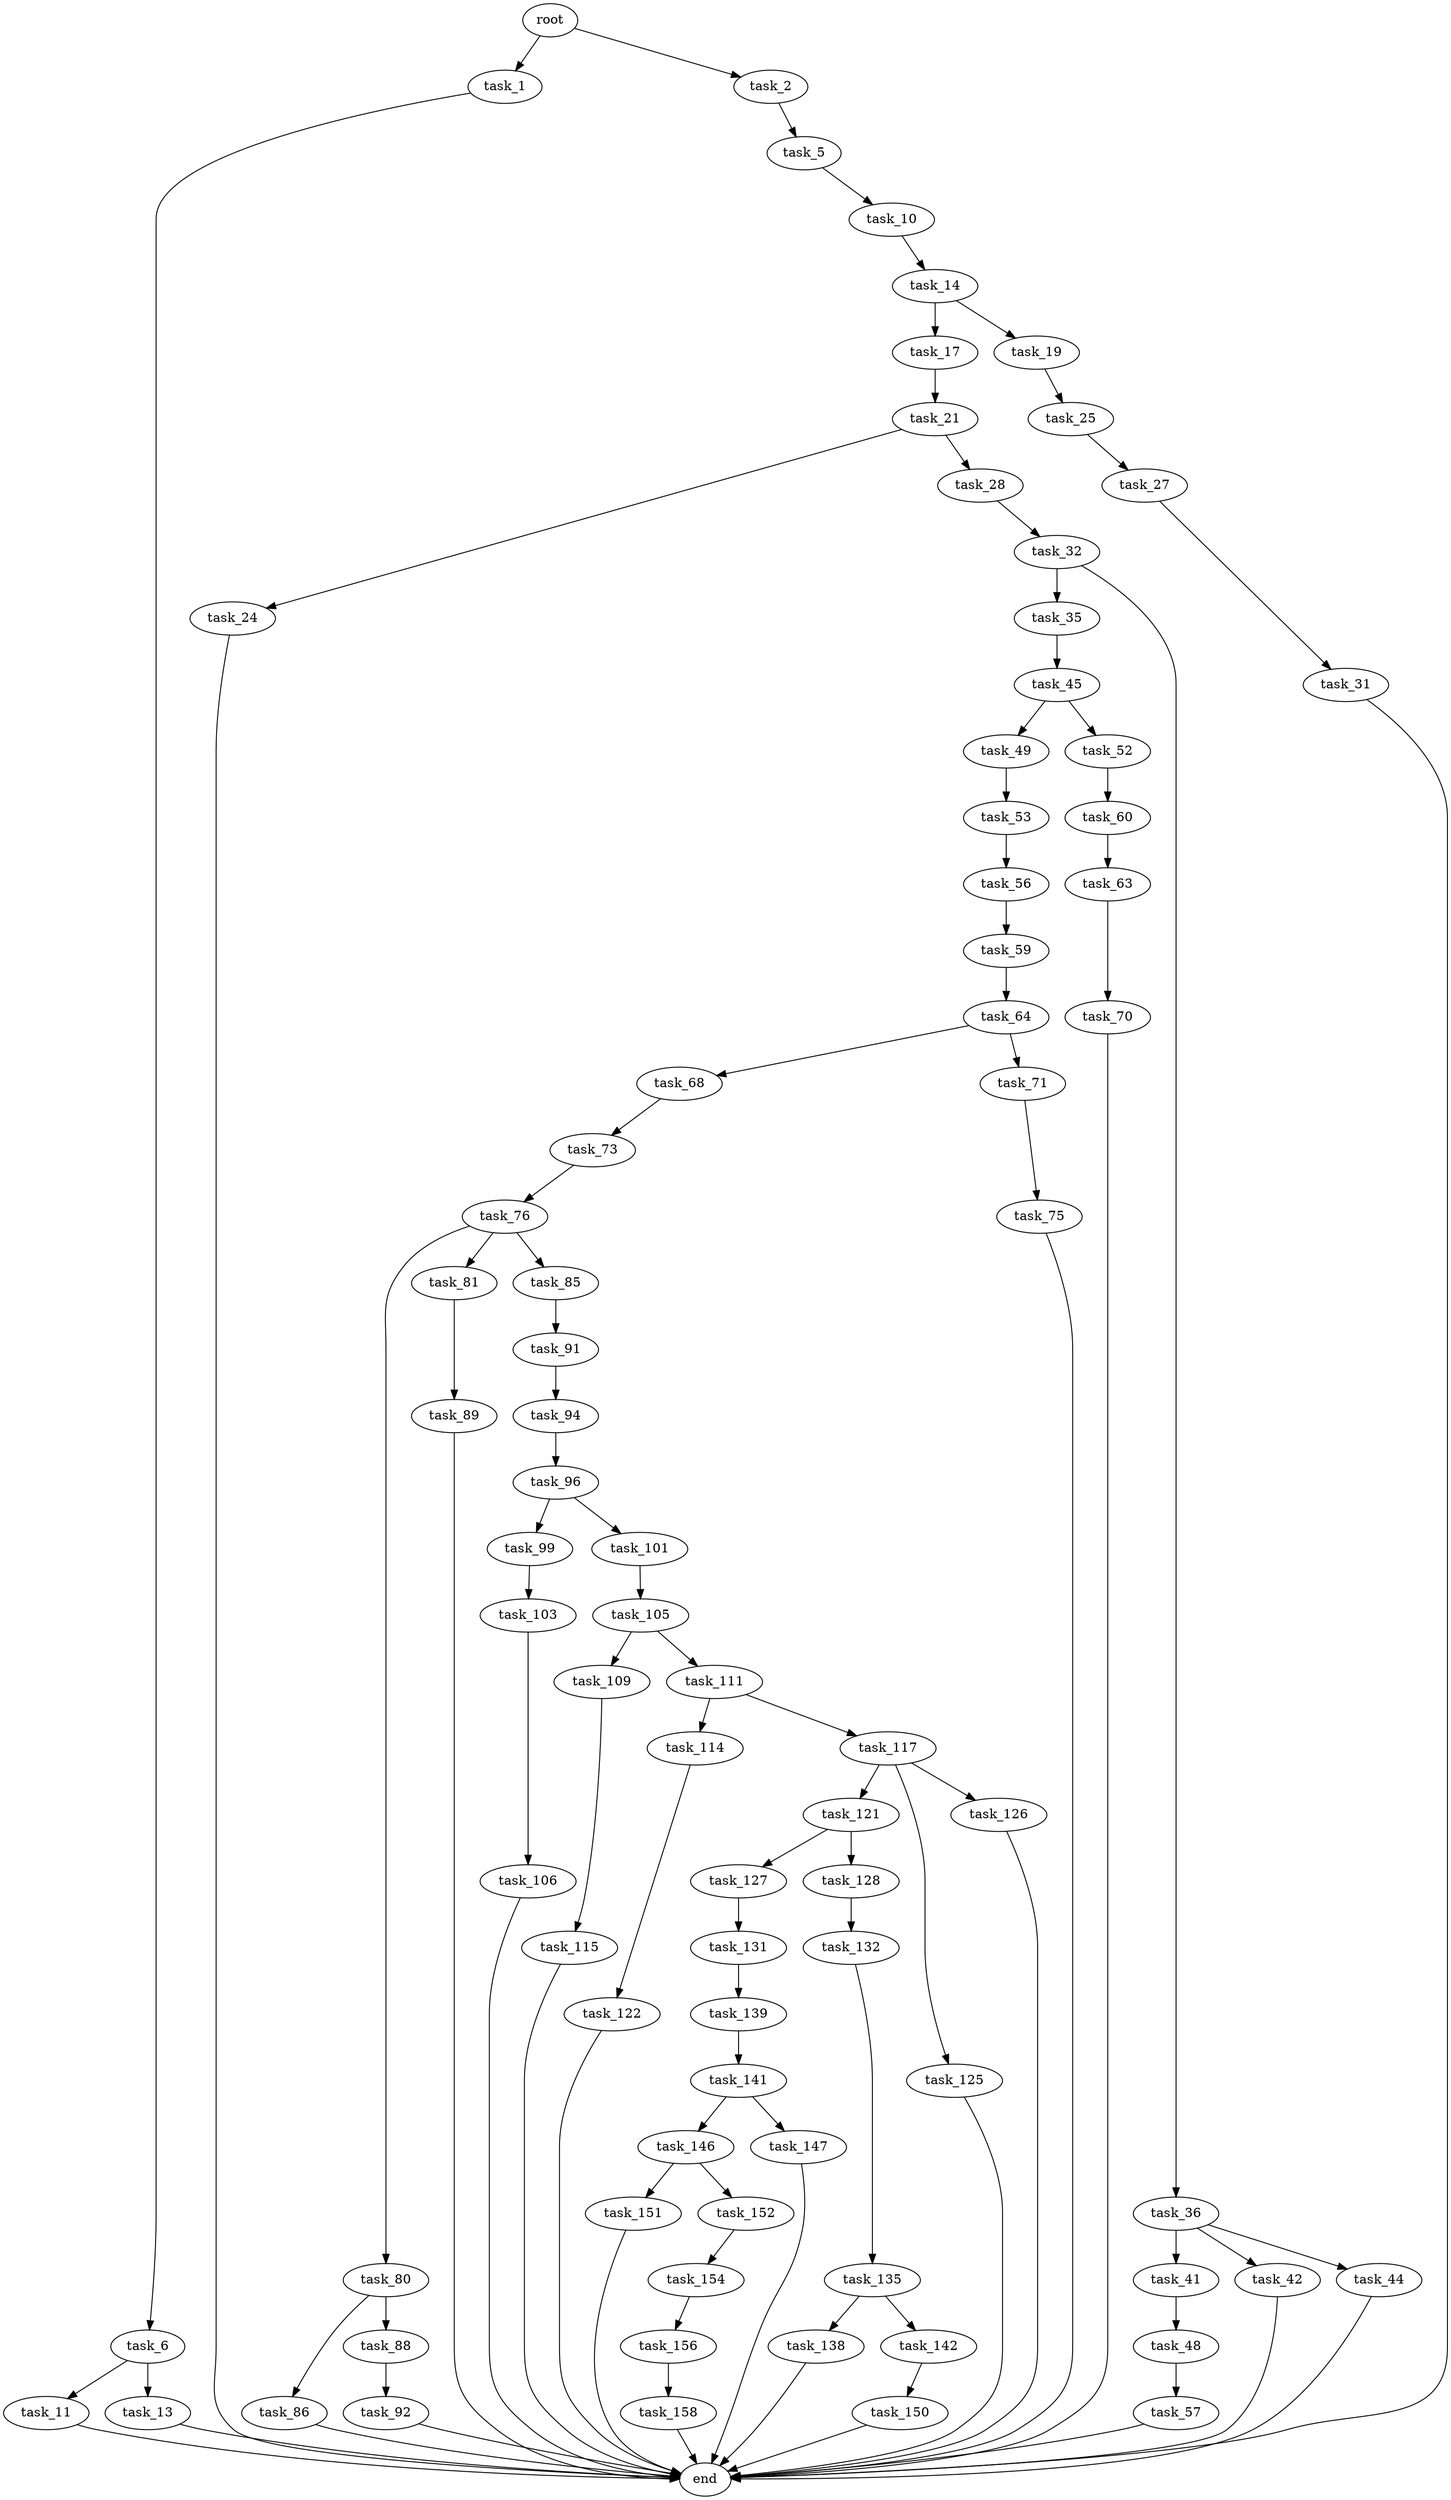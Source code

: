 digraph G {
  root [size="0.000000"];
  task_1 [size="682910190686.000000"];
  task_2 [size="368293445632.000000"];
  task_5 [size="1173005026.000000"];
  task_6 [size="107385817687.000000"];
  task_10 [size="28991029248.000000"];
  task_11 [size="163968511391.000000"];
  task_13 [size="549755813888.000000"];
  task_14 [size="22421430959.000000"];
  task_17 [size="19532556905.000000"];
  task_19 [size="92635418228.000000"];
  task_21 [size="10829186229.000000"];
  task_24 [size="68719476736.000000"];
  task_25 [size="4140246259.000000"];
  task_27 [size="17790806356.000000"];
  task_28 [size="14397328956.000000"];
  task_31 [size="6596508249.000000"];
  task_32 [size="6711430725.000000"];
  task_35 [size="6895252143.000000"];
  task_36 [size="151316958577.000000"];
  task_41 [size="295165257479.000000"];
  task_42 [size="1837567742.000000"];
  task_44 [size="879442838481.000000"];
  task_45 [size="151690007965.000000"];
  task_48 [size="7185099352.000000"];
  task_49 [size="134217728000.000000"];
  task_52 [size="585415352217.000000"];
  task_53 [size="68719476736.000000"];
  task_56 [size="458698541105.000000"];
  task_57 [size="14064935970.000000"];
  task_59 [size="333364370809.000000"];
  task_60 [size="7094942804.000000"];
  task_63 [size="82885876807.000000"];
  task_64 [size="53911050301.000000"];
  task_68 [size="134217728000.000000"];
  task_70 [size="4692892787.000000"];
  task_71 [size="2070823712.000000"];
  task_73 [size="27982490748.000000"];
  task_75 [size="134217728000.000000"];
  task_76 [size="539136861019.000000"];
  task_80 [size="549755813888.000000"];
  task_81 [size="353134154158.000000"];
  task_85 [size="5145148208.000000"];
  task_86 [size="4943604037.000000"];
  task_88 [size="18565696132.000000"];
  task_89 [size="9550961851.000000"];
  task_91 [size="8589934592.000000"];
  task_92 [size="782757789696.000000"];
  task_94 [size="401410576141.000000"];
  task_96 [size="621889655363.000000"];
  task_99 [size="3318117388.000000"];
  task_101 [size="537729714852.000000"];
  task_103 [size="437684541203.000000"];
  task_105 [size="18494994347.000000"];
  task_106 [size="13757755025.000000"];
  task_109 [size="40480604709.000000"];
  task_111 [size="782757789696.000000"];
  task_114 [size="22302667231.000000"];
  task_115 [size="14229618134.000000"];
  task_117 [size="28991029248.000000"];
  task_121 [size="4247492589.000000"];
  task_122 [size="549755813888.000000"];
  task_125 [size="368293445632.000000"];
  task_126 [size="532769385865.000000"];
  task_127 [size="68719476736.000000"];
  task_128 [size="132568452223.000000"];
  task_131 [size="231928233984.000000"];
  task_132 [size="211166677748.000000"];
  task_135 [size="1450870909.000000"];
  task_138 [size="635669159731.000000"];
  task_139 [size="604164435254.000000"];
  task_141 [size="549755813888.000000"];
  task_142 [size="782757789696.000000"];
  task_146 [size="10017653809.000000"];
  task_147 [size="203184193673.000000"];
  task_150 [size="77607274904.000000"];
  task_151 [size="134217728000.000000"];
  task_152 [size="193497206009.000000"];
  task_154 [size="231928233984.000000"];
  task_156 [size="68719476736.000000"];
  task_158 [size="184263171188.000000"];
  end [size="0.000000"];

  root -> task_1 [size="1.000000"];
  root -> task_2 [size="1.000000"];
  task_1 -> task_6 [size="679477248.000000"];
  task_2 -> task_5 [size="411041792.000000"];
  task_5 -> task_10 [size="75497472.000000"];
  task_6 -> task_11 [size="75497472.000000"];
  task_6 -> task_13 [size="75497472.000000"];
  task_10 -> task_14 [size="75497472.000000"];
  task_11 -> end [size="1.000000"];
  task_13 -> end [size="1.000000"];
  task_14 -> task_17 [size="411041792.000000"];
  task_14 -> task_19 [size="411041792.000000"];
  task_17 -> task_21 [size="411041792.000000"];
  task_19 -> task_25 [size="134217728.000000"];
  task_21 -> task_24 [size="838860800.000000"];
  task_21 -> task_28 [size="838860800.000000"];
  task_24 -> end [size="1.000000"];
  task_25 -> task_27 [size="134217728.000000"];
  task_27 -> task_31 [size="536870912.000000"];
  task_28 -> task_32 [size="411041792.000000"];
  task_31 -> end [size="1.000000"];
  task_32 -> task_35 [size="134217728.000000"];
  task_32 -> task_36 [size="134217728.000000"];
  task_35 -> task_45 [size="209715200.000000"];
  task_36 -> task_41 [size="134217728.000000"];
  task_36 -> task_42 [size="134217728.000000"];
  task_36 -> task_44 [size="134217728.000000"];
  task_41 -> task_48 [size="209715200.000000"];
  task_42 -> end [size="1.000000"];
  task_44 -> end [size="1.000000"];
  task_45 -> task_49 [size="679477248.000000"];
  task_45 -> task_52 [size="679477248.000000"];
  task_48 -> task_57 [size="134217728.000000"];
  task_49 -> task_53 [size="209715200.000000"];
  task_52 -> task_60 [size="411041792.000000"];
  task_53 -> task_56 [size="134217728.000000"];
  task_56 -> task_59 [size="301989888.000000"];
  task_57 -> end [size="1.000000"];
  task_59 -> task_64 [size="301989888.000000"];
  task_60 -> task_63 [size="411041792.000000"];
  task_63 -> task_70 [size="75497472.000000"];
  task_64 -> task_68 [size="75497472.000000"];
  task_64 -> task_71 [size="75497472.000000"];
  task_68 -> task_73 [size="209715200.000000"];
  task_70 -> end [size="1.000000"];
  task_71 -> task_75 [size="75497472.000000"];
  task_73 -> task_76 [size="33554432.000000"];
  task_75 -> end [size="1.000000"];
  task_76 -> task_80 [size="411041792.000000"];
  task_76 -> task_81 [size="411041792.000000"];
  task_76 -> task_85 [size="411041792.000000"];
  task_80 -> task_86 [size="536870912.000000"];
  task_80 -> task_88 [size="536870912.000000"];
  task_81 -> task_89 [size="301989888.000000"];
  task_85 -> task_91 [size="301989888.000000"];
  task_86 -> end [size="1.000000"];
  task_88 -> task_92 [size="301989888.000000"];
  task_89 -> end [size="1.000000"];
  task_91 -> task_94 [size="33554432.000000"];
  task_92 -> end [size="1.000000"];
  task_94 -> task_96 [size="411041792.000000"];
  task_96 -> task_99 [size="536870912.000000"];
  task_96 -> task_101 [size="536870912.000000"];
  task_99 -> task_103 [size="411041792.000000"];
  task_101 -> task_105 [size="536870912.000000"];
  task_103 -> task_106 [size="301989888.000000"];
  task_105 -> task_109 [size="679477248.000000"];
  task_105 -> task_111 [size="679477248.000000"];
  task_106 -> end [size="1.000000"];
  task_109 -> task_115 [size="838860800.000000"];
  task_111 -> task_114 [size="679477248.000000"];
  task_111 -> task_117 [size="679477248.000000"];
  task_114 -> task_122 [size="679477248.000000"];
  task_115 -> end [size="1.000000"];
  task_117 -> task_121 [size="75497472.000000"];
  task_117 -> task_125 [size="75497472.000000"];
  task_117 -> task_126 [size="75497472.000000"];
  task_121 -> task_127 [size="75497472.000000"];
  task_121 -> task_128 [size="75497472.000000"];
  task_122 -> end [size="1.000000"];
  task_125 -> end [size="1.000000"];
  task_126 -> end [size="1.000000"];
  task_127 -> task_131 [size="134217728.000000"];
  task_128 -> task_132 [size="134217728.000000"];
  task_131 -> task_139 [size="301989888.000000"];
  task_132 -> task_135 [size="301989888.000000"];
  task_135 -> task_138 [size="134217728.000000"];
  task_135 -> task_142 [size="134217728.000000"];
  task_138 -> end [size="1.000000"];
  task_139 -> task_141 [size="536870912.000000"];
  task_141 -> task_146 [size="536870912.000000"];
  task_141 -> task_147 [size="536870912.000000"];
  task_142 -> task_150 [size="679477248.000000"];
  task_146 -> task_151 [size="209715200.000000"];
  task_146 -> task_152 [size="209715200.000000"];
  task_147 -> end [size="1.000000"];
  task_150 -> end [size="1.000000"];
  task_151 -> end [size="1.000000"];
  task_152 -> task_154 [size="134217728.000000"];
  task_154 -> task_156 [size="301989888.000000"];
  task_156 -> task_158 [size="134217728.000000"];
  task_158 -> end [size="1.000000"];
}
